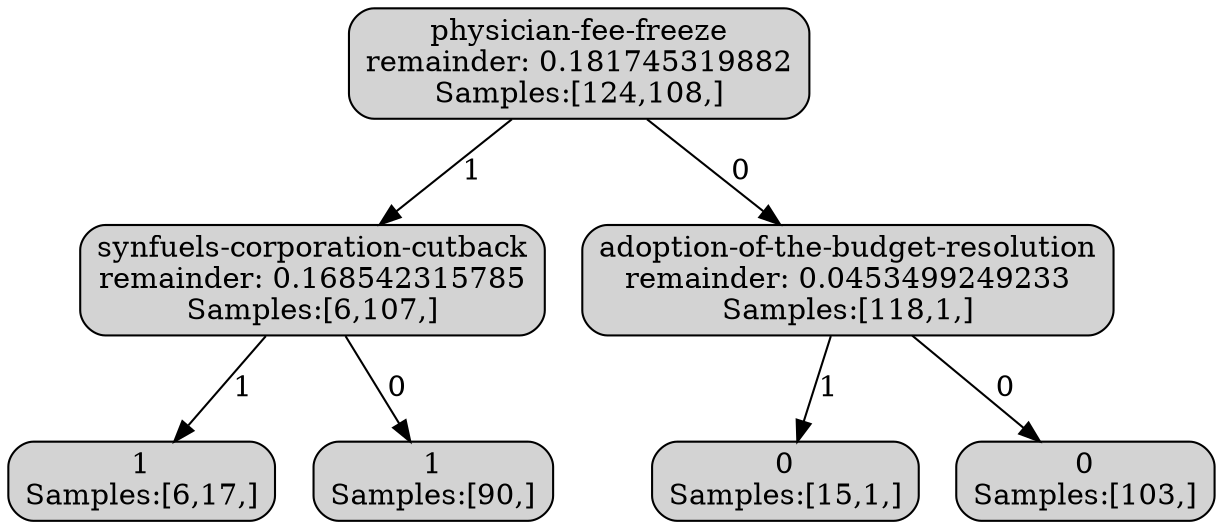 digraph G {
  1 [label=<physician-fee-freeze<br/>remainder: 0.181745319882<br/>Samples:[124,108,]>,
     shape=box, style="rounded,filled", ];
  2 [label=<synfuels-corporation-cutback<br/>remainder: 0.168542315785<br/>Samples:[6,107,]>,
     shape=box, style="rounded,filled", ];
  3 [label=<1<br/>Samples:[6,17,]>, shape=box, style="rounded,filled", ];
  4 [label=<1<br/>Samples:[90,]>, shape=box, style="rounded,filled", ];
  5 [label=<adoption-of-the-budget-resolution<br/>remainder: 0.0453499249233<br/>Samples:[118,1,]>,
     shape=box, style="rounded,filled", ];
  6 [label=<0<br/>Samples:[15,1,]>, shape=box, style="rounded,filled", ];
  7 [label=<0<br/>Samples:[103,]>, shape=box, style="rounded,filled", ];
  
  
  1 -> 2 [label="1", ];
  1 -> 5 [label="0", ];
  2 -> 3 [label="1", ];
  2 -> 4 [label="0", ];
  5 -> 6 [label="1", ];
  5 -> 7 [label="0", ];
  
  }